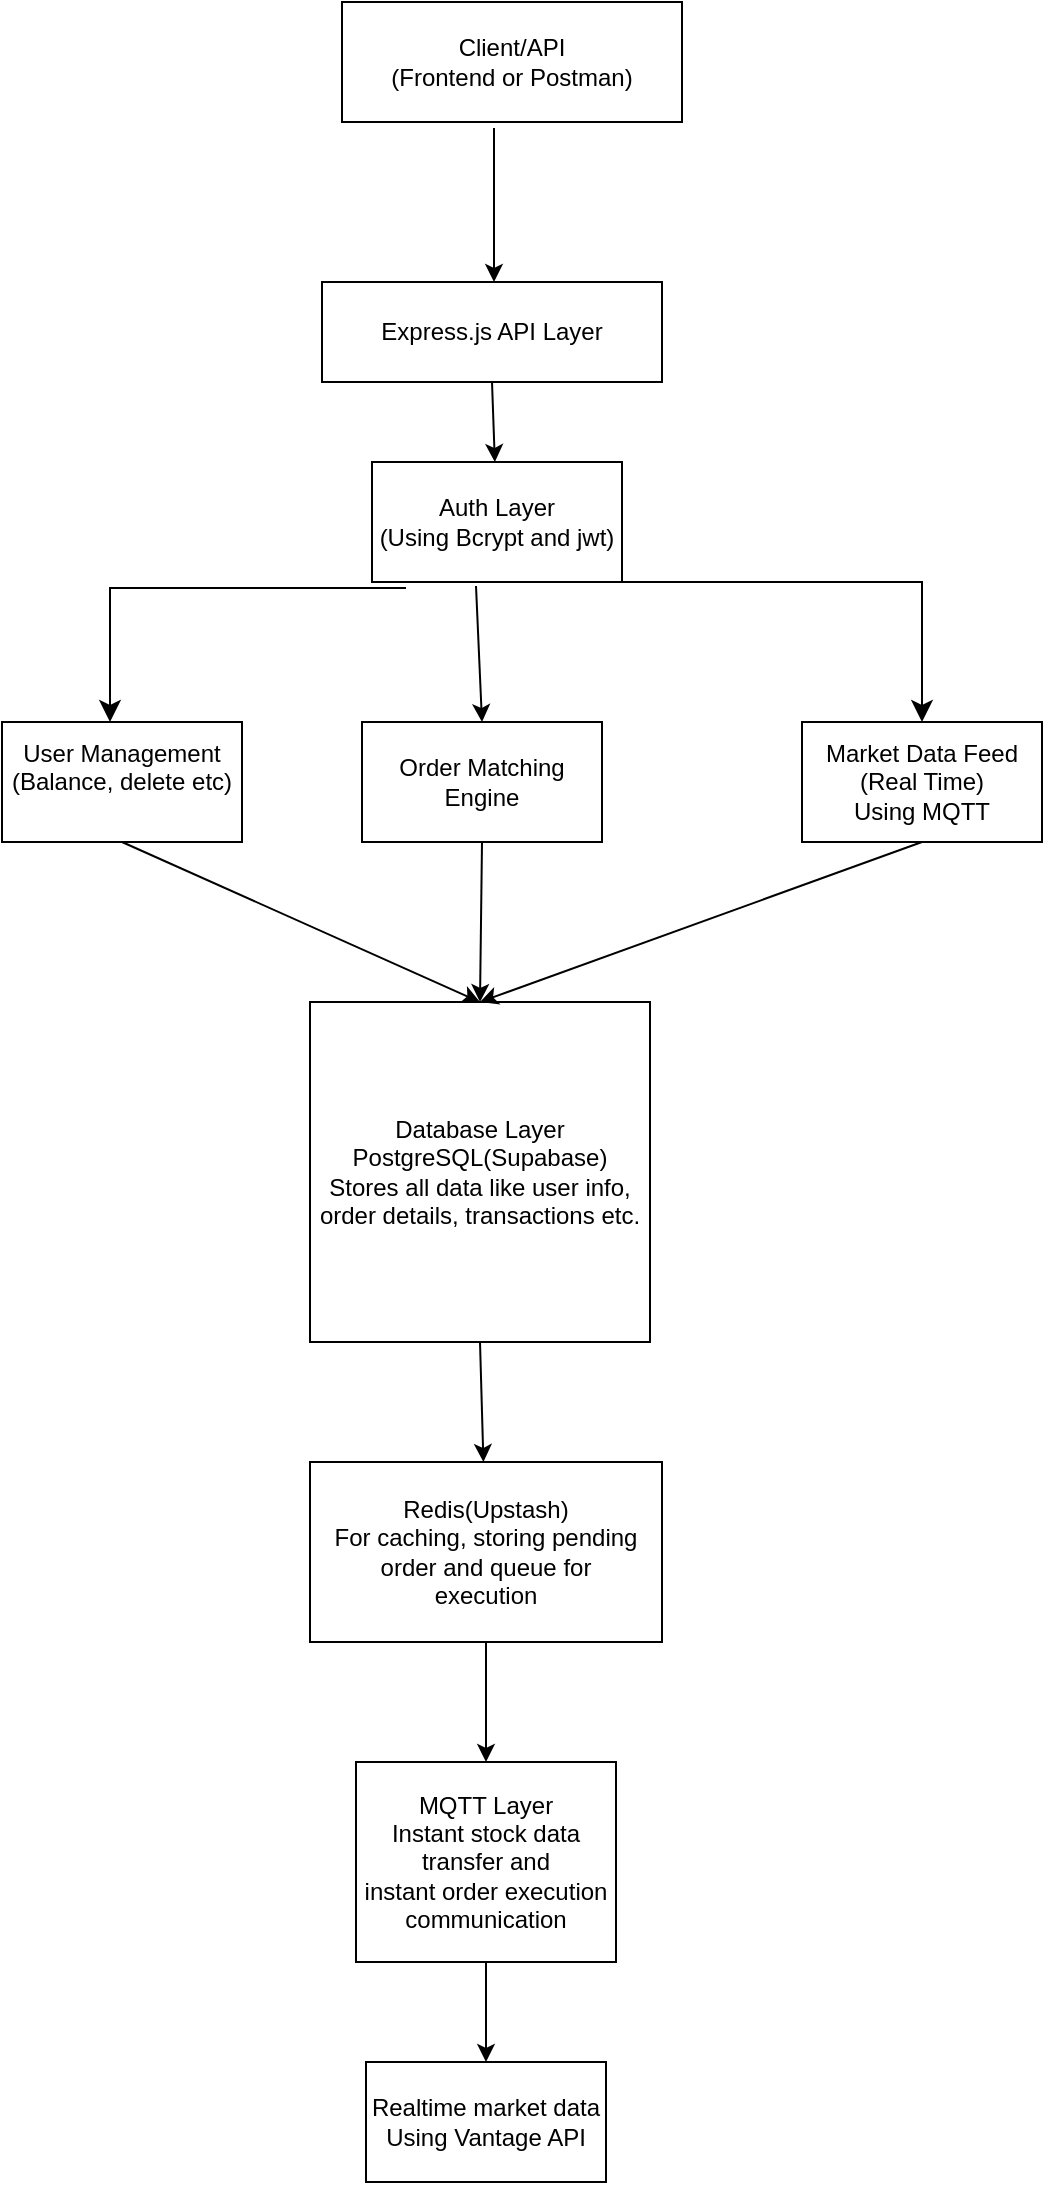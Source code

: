 <mxfile version="26.0.10">
  <diagram name="Page-1" id="KiAW0J0gSYQ7COskdvUe">
    <mxGraphModel dx="1120" dy="460" grid="1" gridSize="10" guides="1" tooltips="1" connect="1" arrows="1" fold="1" page="1" pageScale="1" pageWidth="850" pageHeight="1100" math="0" shadow="0">
      <root>
        <mxCell id="0" />
        <mxCell id="1" parent="0" />
        <mxCell id="5bj9gyKiAtRHMszLav7Z-2" value="Client/API&lt;br&gt;(Frontend or Postman)" style="rounded=0;whiteSpace=wrap;html=1;" vertex="1" parent="1">
          <mxGeometry x="240" y="40" width="170" height="60" as="geometry" />
        </mxCell>
        <mxCell id="5bj9gyKiAtRHMszLav7Z-3" value="" style="endArrow=classic;html=1;rounded=0;exitX=0.447;exitY=1.05;exitDx=0;exitDy=0;exitPerimeter=0;" edge="1" parent="1" source="5bj9gyKiAtRHMszLav7Z-2">
          <mxGeometry width="50" height="50" relative="1" as="geometry">
            <mxPoint x="540" y="270" as="sourcePoint" />
            <mxPoint x="316" y="180" as="targetPoint" />
          </mxGeometry>
        </mxCell>
        <mxCell id="5bj9gyKiAtRHMszLav7Z-4" value="Express.js API Layer" style="rounded=0;whiteSpace=wrap;html=1;" vertex="1" parent="1">
          <mxGeometry x="230" y="180" width="170" height="50" as="geometry" />
        </mxCell>
        <mxCell id="5bj9gyKiAtRHMszLav7Z-5" value="Auth Layer&lt;br&gt;(Using Bcrypt and jwt)" style="rounded=0;whiteSpace=wrap;html=1;" vertex="1" parent="1">
          <mxGeometry x="255" y="270" width="125" height="60" as="geometry" />
        </mxCell>
        <mxCell id="5bj9gyKiAtRHMszLav7Z-6" value="" style="endArrow=classic;html=1;rounded=0;exitX=0.5;exitY=1;exitDx=0;exitDy=0;" edge="1" parent="1" source="5bj9gyKiAtRHMszLav7Z-4" target="5bj9gyKiAtRHMszLav7Z-5">
          <mxGeometry width="50" height="50" relative="1" as="geometry">
            <mxPoint x="560" y="340" as="sourcePoint" />
            <mxPoint x="610" y="290" as="targetPoint" />
          </mxGeometry>
        </mxCell>
        <mxCell id="5bj9gyKiAtRHMszLav7Z-7" value="User Management&lt;br&gt;(Balance, delete etc)&lt;div&gt;&lt;br/&gt;&lt;/div&gt;" style="rounded=0;whiteSpace=wrap;html=1;" vertex="1" parent="1">
          <mxGeometry x="70" y="400" width="120" height="60" as="geometry" />
        </mxCell>
        <mxCell id="5bj9gyKiAtRHMszLav7Z-8" value="Order Matching&lt;br&gt;Engine" style="rounded=0;whiteSpace=wrap;html=1;" vertex="1" parent="1">
          <mxGeometry x="250" y="400" width="120" height="60" as="geometry" />
        </mxCell>
        <mxCell id="5bj9gyKiAtRHMszLav7Z-9" value="Market Data Feed&lt;br&gt;(Real Time)&lt;br&gt;Using MQTT" style="rounded=0;whiteSpace=wrap;html=1;" vertex="1" parent="1">
          <mxGeometry x="470" y="400" width="120" height="60" as="geometry" />
        </mxCell>
        <mxCell id="5bj9gyKiAtRHMszLav7Z-10" value="" style="edgeStyle=segmentEdgeStyle;endArrow=classic;html=1;curved=0;rounded=0;endSize=8;startSize=8;exitX=0.136;exitY=1.05;exitDx=0;exitDy=0;exitPerimeter=0;entryX=0.45;entryY=0;entryDx=0;entryDy=0;entryPerimeter=0;" edge="1" parent="1" source="5bj9gyKiAtRHMszLav7Z-5" target="5bj9gyKiAtRHMszLav7Z-7">
          <mxGeometry width="50" height="50" relative="1" as="geometry">
            <mxPoint x="560" y="490" as="sourcePoint" />
            <mxPoint x="610" y="440" as="targetPoint" />
          </mxGeometry>
        </mxCell>
        <mxCell id="5bj9gyKiAtRHMszLav7Z-11" value="" style="endArrow=classic;html=1;rounded=0;exitX=0.416;exitY=1.033;exitDx=0;exitDy=0;exitPerimeter=0;entryX=0.5;entryY=0;entryDx=0;entryDy=0;" edge="1" parent="1" source="5bj9gyKiAtRHMszLav7Z-5" target="5bj9gyKiAtRHMszLav7Z-8">
          <mxGeometry width="50" height="50" relative="1" as="geometry">
            <mxPoint x="560" y="490" as="sourcePoint" />
            <mxPoint x="310" y="400" as="targetPoint" />
          </mxGeometry>
        </mxCell>
        <mxCell id="5bj9gyKiAtRHMszLav7Z-13" value="" style="edgeStyle=segmentEdgeStyle;endArrow=classic;html=1;curved=0;rounded=0;endSize=8;startSize=8;exitX=0.75;exitY=1;exitDx=0;exitDy=0;entryX=0.5;entryY=0;entryDx=0;entryDy=0;" edge="1" parent="1" source="5bj9gyKiAtRHMszLav7Z-5" target="5bj9gyKiAtRHMszLav7Z-9">
          <mxGeometry width="50" height="50" relative="1" as="geometry">
            <mxPoint x="560" y="490" as="sourcePoint" />
            <mxPoint x="610" y="440" as="targetPoint" />
          </mxGeometry>
        </mxCell>
        <mxCell id="5bj9gyKiAtRHMszLav7Z-14" value="Database Layer&lt;br&gt;PostgreSQL(Supabase)&lt;br&gt;Stores all data like user info, order details, transactions etc." style="whiteSpace=wrap;html=1;aspect=fixed;" vertex="1" parent="1">
          <mxGeometry x="224" y="540" width="170" height="170" as="geometry" />
        </mxCell>
        <mxCell id="5bj9gyKiAtRHMszLav7Z-15" value="" style="endArrow=classic;html=1;rounded=0;exitX=0.5;exitY=1;exitDx=0;exitDy=0;entryX=0.5;entryY=0;entryDx=0;entryDy=0;" edge="1" parent="1" source="5bj9gyKiAtRHMszLav7Z-7" target="5bj9gyKiAtRHMszLav7Z-14">
          <mxGeometry width="50" height="50" relative="1" as="geometry">
            <mxPoint x="570" y="570" as="sourcePoint" />
            <mxPoint x="620" y="520" as="targetPoint" />
          </mxGeometry>
        </mxCell>
        <mxCell id="5bj9gyKiAtRHMszLav7Z-16" value="" style="endArrow=classic;html=1;rounded=0;exitX=0.5;exitY=1;exitDx=0;exitDy=0;entryX=0.5;entryY=0;entryDx=0;entryDy=0;" edge="1" parent="1" source="5bj9gyKiAtRHMszLav7Z-8" target="5bj9gyKiAtRHMszLav7Z-14">
          <mxGeometry width="50" height="50" relative="1" as="geometry">
            <mxPoint x="570" y="570" as="sourcePoint" />
            <mxPoint x="620" y="520" as="targetPoint" />
          </mxGeometry>
        </mxCell>
        <mxCell id="5bj9gyKiAtRHMszLav7Z-17" value="" style="endArrow=classic;html=1;rounded=0;exitX=0.5;exitY=1;exitDx=0;exitDy=0;entryX=0.5;entryY=0;entryDx=0;entryDy=0;" edge="1" parent="1" source="5bj9gyKiAtRHMszLav7Z-9" target="5bj9gyKiAtRHMszLav7Z-14">
          <mxGeometry width="50" height="50" relative="1" as="geometry">
            <mxPoint x="570" y="570" as="sourcePoint" />
            <mxPoint x="620" y="520" as="targetPoint" />
          </mxGeometry>
        </mxCell>
        <mxCell id="5bj9gyKiAtRHMszLav7Z-18" value="Redis(Upstash)&lt;br&gt;For caching, storing pending&lt;br&gt;order and queue for&lt;br&gt;execution" style="rounded=0;whiteSpace=wrap;html=1;" vertex="1" parent="1">
          <mxGeometry x="224" y="770" width="176" height="90" as="geometry" />
        </mxCell>
        <mxCell id="5bj9gyKiAtRHMszLav7Z-20" value="" style="endArrow=classic;html=1;rounded=0;exitX=0.5;exitY=1;exitDx=0;exitDy=0;" edge="1" parent="1" source="5bj9gyKiAtRHMszLav7Z-14" target="5bj9gyKiAtRHMszLav7Z-18">
          <mxGeometry width="50" height="50" relative="1" as="geometry">
            <mxPoint x="570" y="810" as="sourcePoint" />
            <mxPoint x="620" y="760" as="targetPoint" />
          </mxGeometry>
        </mxCell>
        <mxCell id="5bj9gyKiAtRHMszLav7Z-21" value="MQTT Layer&lt;br&gt;Instant stock data&lt;br&gt;transfer and&lt;br&gt;instant order execution communication" style="rounded=0;whiteSpace=wrap;html=1;" vertex="1" parent="1">
          <mxGeometry x="247" y="920" width="130" height="100" as="geometry" />
        </mxCell>
        <mxCell id="5bj9gyKiAtRHMszLav7Z-22" value="" style="endArrow=classic;html=1;rounded=0;exitX=0.5;exitY=1;exitDx=0;exitDy=0;entryX=0.5;entryY=0;entryDx=0;entryDy=0;" edge="1" parent="1" source="5bj9gyKiAtRHMszLav7Z-18" target="5bj9gyKiAtRHMszLav7Z-21">
          <mxGeometry width="50" height="50" relative="1" as="geometry">
            <mxPoint x="570" y="950" as="sourcePoint" />
            <mxPoint x="620" y="900" as="targetPoint" />
          </mxGeometry>
        </mxCell>
        <mxCell id="5bj9gyKiAtRHMszLav7Z-23" value="Realtime market data&lt;br&gt;Using Vantage API" style="rounded=0;whiteSpace=wrap;html=1;" vertex="1" parent="1">
          <mxGeometry x="252" y="1070" width="120" height="60" as="geometry" />
        </mxCell>
        <mxCell id="5bj9gyKiAtRHMszLav7Z-24" value="" style="endArrow=classic;html=1;rounded=0;exitX=0.5;exitY=1;exitDx=0;exitDy=0;entryX=0.5;entryY=0;entryDx=0;entryDy=0;" edge="1" parent="1" source="5bj9gyKiAtRHMszLav7Z-21" target="5bj9gyKiAtRHMszLav7Z-23">
          <mxGeometry width="50" height="50" relative="1" as="geometry">
            <mxPoint x="570" y="1000" as="sourcePoint" />
            <mxPoint x="620" y="950" as="targetPoint" />
          </mxGeometry>
        </mxCell>
      </root>
    </mxGraphModel>
  </diagram>
</mxfile>
